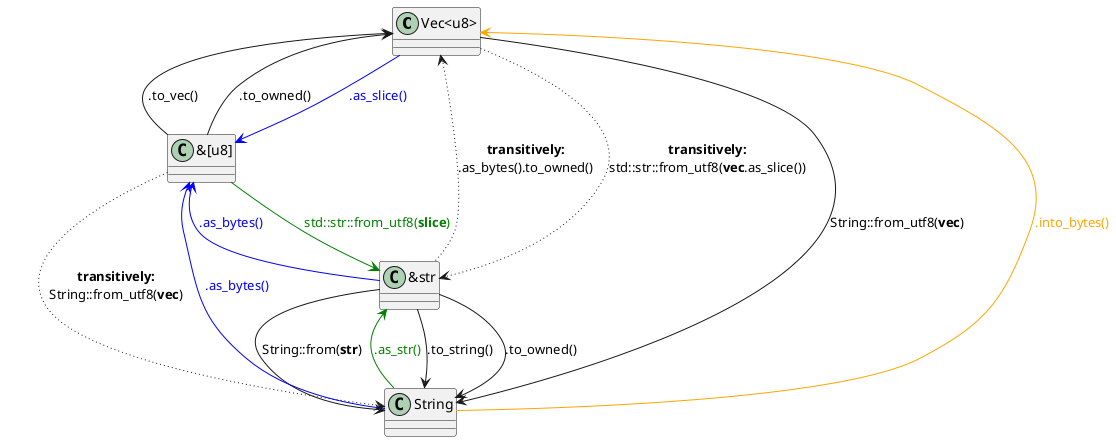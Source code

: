 @startuml
allow_mixing

class "Vec<u8>"
class "&[u8]"
class "String"
class "&str"

''''''''''''''''''''''''''''''''''''''''''''''''
'String -> ...
''''''''''''''''''''''''''''''''''''''''''''''''
'String -> &str
"String" -[#green]-> "&str" : <color:green>.as_str()</color>
'String -> &[u8]
"String" -[#blue]-> "&[u8]" : <color:blue>.as_bytes()</color>
'String -> Vec<u8>
"String" -[#orange]-> "Vec<u8>" : <color:orange>.into_bytes()</color>

''''''''''''''''''''''''''''''''''''''''''''''''
'&str ->
''''''''''''''''''''''''''''''''''''''''''''''''
'&str -> String
"&str" --> "String" : String::from(<b>str</b>)
"&str" --> "String" : .to_string()
"&str" --> "String" : .to_owned()
'&str -> &[u8]
"&str" -[#blue]-> "&[u8]" : <color:blue>.as_bytes()</color>
'&str -> Vec<u8>
"&str" -[dotted]-> "Vec<u8>" : <b>transitively:</b>\n.as_bytes().to_owned()

''''''''''''''''''''''''''''''''''''''''''''''''
'&[u8] ->
''''''''''''''''''''''''''''''''''''''''''''''''
'&[u8] -> Vec<u8>
"&[u8]" --> "Vec<u8>" : .to_vec()
"&[u8]" --> "Vec<u8>" : .to_owned()
'&[u8] -> &str
"&[u8]" -[#green]-> "&str" : <color:green>std::str::from_utf8(<b>slice</b>)</color>
'&[u8] -> String
"&[u8]" -[dotted]-> "String" : <b>transitively:</b>\nString::from_utf8(<b>vec</b>)

''''''''''''''''''''''''''''''''''''''''''''''''
'Vec<u8> ->
''''''''''''''''''''''''''''''''''''''''''''''''
'Vec<u8> -> String
"Vec<u8>" --> "String" : String::from_utf8(<b>vec</b>)
'Vec<u8> -> &str
"Vec<u8>" -[dotted]-> "&str" : <b>transitively:</b>\nstd::str::from_utf8(<b>vec</b>.as_slice())
'Vec<u8> -> &[u8]
"Vec<u8>" -[#blue]-> "&[u8]" : <color:blue>.as_slice()</color>

@enduml